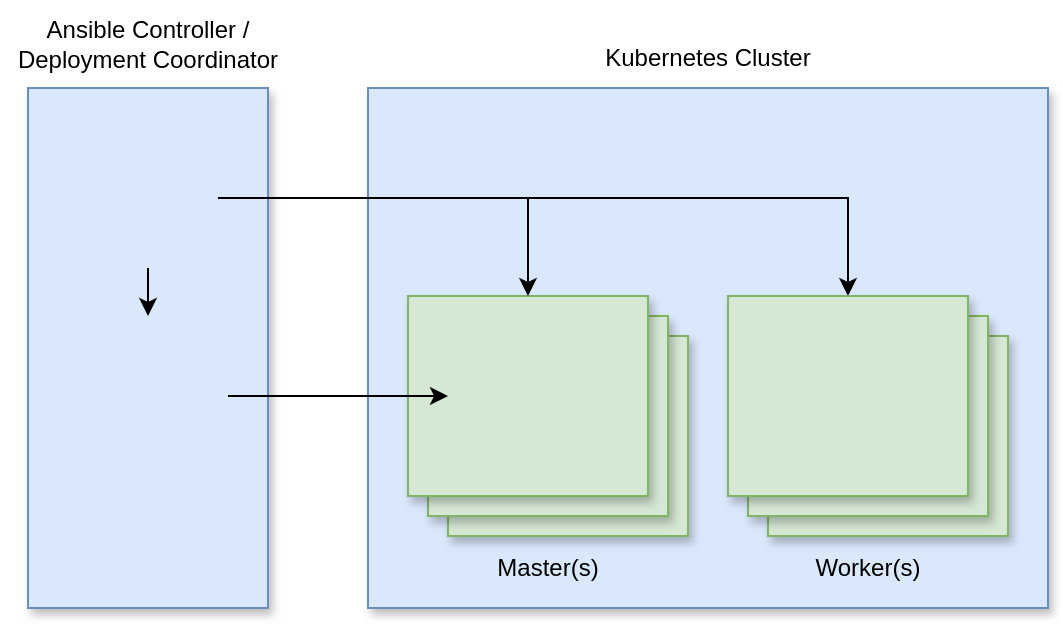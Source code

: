 <mxfile version="10.6.7" type="device"><diagram id="chlH17etvcIZeF1SE7gW" name="Page-1"><mxGraphModel dx="1154" dy="724" grid="1" gridSize="10" guides="1" tooltips="1" connect="1" arrows="1" fold="1" page="1" pageScale="1" pageWidth="850" pageHeight="1100" math="0" shadow="0"><root><mxCell id="0"/><mxCell id="1" parent="0"/><mxCell id="upKfqHQZePLISP9HRip6-7" value="" style="rounded=0;whiteSpace=wrap;html=1;shadow=1;glass=0;comic=0;fillColor=#dae8fc;strokeColor=#6c8ebf;" vertex="1" parent="1"><mxGeometry x="250" y="100" width="340" height="260" as="geometry"/></mxCell><mxCell id="upKfqHQZePLISP9HRip6-31" value="" style="rounded=0;whiteSpace=wrap;html=1;shadow=1;glass=0;comic=0;fillColor=#d5e8d4;strokeColor=#82b366;" vertex="1" parent="1"><mxGeometry x="290" y="224" width="120" height="100" as="geometry"/></mxCell><mxCell id="upKfqHQZePLISP9HRip6-30" value="" style="rounded=0;whiteSpace=wrap;html=1;shadow=1;glass=0;comic=0;fillColor=#d5e8d4;strokeColor=#82b366;" vertex="1" parent="1"><mxGeometry x="280" y="214" width="120" height="100" as="geometry"/></mxCell><mxCell id="upKfqHQZePLISP9HRip6-23" value="" style="rounded=0;whiteSpace=wrap;html=1;shadow=1;glass=0;comic=0;fillColor=#d5e8d4;strokeColor=#82b366;" vertex="1" parent="1"><mxGeometry x="450" y="224" width="120" height="100" as="geometry"/></mxCell><mxCell id="upKfqHQZePLISP9HRip6-22" value="" style="rounded=0;whiteSpace=wrap;html=1;shadow=1;glass=0;comic=0;fillColor=#d5e8d4;strokeColor=#82b366;" vertex="1" parent="1"><mxGeometry x="440" y="214" width="120" height="100" as="geometry"/></mxCell><mxCell id="upKfqHQZePLISP9HRip6-20" value="" style="rounded=0;whiteSpace=wrap;html=1;shadow=1;glass=0;comic=0;fillColor=#d5e8d4;strokeColor=#82b366;" vertex="1" parent="1"><mxGeometry x="270" y="204" width="120" height="100" as="geometry"/></mxCell><mxCell id="upKfqHQZePLISP9HRip6-3" value="" style="rounded=0;whiteSpace=wrap;html=1;shadow=1;glass=0;comic=0;fillColor=#dae8fc;strokeColor=#6c8ebf;" vertex="1" parent="1"><mxGeometry x="80" y="100" width="120" height="260" as="geometry"/></mxCell><mxCell id="upKfqHQZePLISP9HRip6-25" style="edgeStyle=orthogonalEdgeStyle;rounded=0;orthogonalLoop=1;jettySize=auto;html=1;exitX=1;exitY=0.5;exitDx=0;exitDy=0;entryX=0.5;entryY=0;entryDx=0;entryDy=0;" edge="1" parent="1" source="upKfqHQZePLISP9HRip6-6" target="upKfqHQZePLISP9HRip6-20"><mxGeometry relative="1" as="geometry"/></mxCell><mxCell id="upKfqHQZePLISP9HRip6-26" style="edgeStyle=orthogonalEdgeStyle;rounded=0;orthogonalLoop=1;jettySize=auto;html=1;exitX=0.5;exitY=1;exitDx=0;exitDy=0;entryX=0.5;entryY=0;entryDx=0;entryDy=0;" edge="1" parent="1" source="upKfqHQZePLISP9HRip6-6" target="upKfqHQZePLISP9HRip6-10"><mxGeometry relative="1" as="geometry"/></mxCell><mxCell id="upKfqHQZePLISP9HRip6-27" style="edgeStyle=orthogonalEdgeStyle;rounded=0;orthogonalLoop=1;jettySize=auto;html=1;exitX=1;exitY=0.5;exitDx=0;exitDy=0;entryX=0.5;entryY=0;entryDx=0;entryDy=0;" edge="1" parent="1" source="upKfqHQZePLISP9HRip6-6" target="upKfqHQZePLISP9HRip6-21"><mxGeometry relative="1" as="geometry"/></mxCell><mxCell id="upKfqHQZePLISP9HRip6-6" value="" style="shape=image;imageAspect=0;aspect=fixed;verticalLabelPosition=bottom;verticalAlign=top;rounded=1;shadow=1;glass=0;comic=0;image=https://avatars2.githubusercontent.com/u/37451067?s=400&amp;v=4;" vertex="1" parent="1"><mxGeometry x="105" y="120" width="70" height="70" as="geometry"/></mxCell><mxCell id="upKfqHQZePLISP9HRip6-8" value="" style="shape=image;verticalLabelPosition=bottom;labelBackgroundColor=#ffffff;verticalAlign=top;aspect=fixed;imageAspect=0;image=https://kubernetes.io/images/favicon.png;" vertex="1" parent="1"><mxGeometry x="290" y="214" width="80" height="80" as="geometry"/></mxCell><mxCell id="upKfqHQZePLISP9HRip6-24" style="edgeStyle=orthogonalEdgeStyle;rounded=0;orthogonalLoop=1;jettySize=auto;html=1;exitX=1;exitY=0.5;exitDx=0;exitDy=0;entryX=0;entryY=0.5;entryDx=0;entryDy=0;" edge="1" parent="1" source="upKfqHQZePLISP9HRip6-10" target="upKfqHQZePLISP9HRip6-8"><mxGeometry relative="1" as="geometry"/></mxCell><mxCell id="upKfqHQZePLISP9HRip6-10" value="" style="shape=image;verticalLabelPosition=bottom;labelBackgroundColor=#ffffff;verticalAlign=top;aspect=fixed;imageAspect=0;image=https://kubernetes.io/images/favicon.png;" vertex="1" parent="1"><mxGeometry x="100" y="214" width="80" height="80" as="geometry"/></mxCell><mxCell id="upKfqHQZePLISP9HRip6-11" value="Ansible Controller /&lt;br&gt;Deployment Coordinator&lt;br&gt;" style="text;html=1;strokeColor=none;fillColor=none;align=center;verticalAlign=middle;whiteSpace=wrap;rounded=0;shadow=1;glass=0;comic=0;" vertex="1" parent="1"><mxGeometry x="70" y="60" width="140" height="36" as="geometry"/></mxCell><mxCell id="upKfqHQZePLISP9HRip6-13" value="Kubernetes Cluster&lt;br&gt;" style="text;html=1;strokeColor=none;fillColor=none;align=center;verticalAlign=middle;whiteSpace=wrap;rounded=0;shadow=1;glass=0;comic=0;" vertex="1" parent="1"><mxGeometry x="360" y="76" width="120" height="18" as="geometry"/></mxCell><mxCell id="upKfqHQZePLISP9HRip6-21" value="" style="rounded=0;whiteSpace=wrap;html=1;shadow=1;glass=0;comic=0;fillColor=#d5e8d4;strokeColor=#82b366;" vertex="1" parent="1"><mxGeometry x="430" y="204" width="120" height="100" as="geometry"/></mxCell><mxCell id="upKfqHQZePLISP9HRip6-19" value="" style="shape=image;verticalLabelPosition=bottom;labelBackgroundColor=#ffffff;verticalAlign=top;aspect=fixed;imageAspect=0;image=https://kubernetes.io/images/favicon.png;" vertex="1" parent="1"><mxGeometry x="450" y="214" width="80" height="80" as="geometry"/></mxCell><mxCell id="upKfqHQZePLISP9HRip6-28" value="Master(s)&lt;br&gt;" style="text;html=1;strokeColor=none;fillColor=none;align=center;verticalAlign=middle;whiteSpace=wrap;rounded=0;shadow=1;glass=0;comic=0;" vertex="1" parent="1"><mxGeometry x="310" y="331" width="60" height="18" as="geometry"/></mxCell><mxCell id="upKfqHQZePLISP9HRip6-29" value="Worker(s)&lt;br&gt;" style="text;html=1;strokeColor=none;fillColor=none;align=center;verticalAlign=middle;whiteSpace=wrap;rounded=0;shadow=1;glass=0;comic=0;" vertex="1" parent="1"><mxGeometry x="470" y="331" width="60" height="18" as="geometry"/></mxCell></root></mxGraphModel></diagram></mxfile>